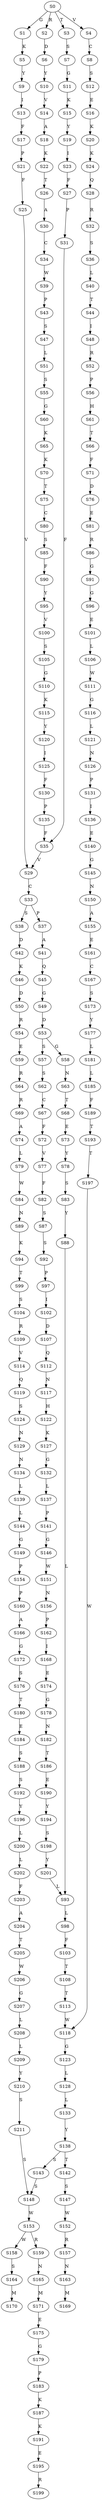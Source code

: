 strict digraph  {
	S0 -> S1 [ label = G ];
	S0 -> S2 [ label = R ];
	S0 -> S3 [ label = T ];
	S0 -> S4 [ label = V ];
	S1 -> S5 [ label = K ];
	S2 -> S6 [ label = D ];
	S3 -> S7 [ label = S ];
	S4 -> S8 [ label = C ];
	S5 -> S9 [ label = Y ];
	S6 -> S10 [ label = Y ];
	S7 -> S11 [ label = G ];
	S8 -> S12 [ label = S ];
	S9 -> S13 [ label = I ];
	S10 -> S14 [ label = V ];
	S11 -> S15 [ label = K ];
	S12 -> S16 [ label = E ];
	S13 -> S17 [ label = F ];
	S14 -> S18 [ label = A ];
	S15 -> S19 [ label = Y ];
	S16 -> S20 [ label = K ];
	S17 -> S21 [ label = P ];
	S18 -> S22 [ label = K ];
	S19 -> S23 [ label = I ];
	S20 -> S24 [ label = K ];
	S21 -> S25 [ label = F ];
	S22 -> S26 [ label = T ];
	S23 -> S27 [ label = F ];
	S24 -> S28 [ label = Q ];
	S25 -> S29 [ label = V ];
	S26 -> S30 [ label = A ];
	S27 -> S31 [ label = P ];
	S28 -> S32 [ label = R ];
	S29 -> S33 [ label = C ];
	S30 -> S34 [ label = C ];
	S31 -> S35 [ label = F ];
	S32 -> S36 [ label = S ];
	S33 -> S37 [ label = P ];
	S33 -> S38 [ label = S ];
	S34 -> S39 [ label = W ];
	S35 -> S29 [ label = V ];
	S36 -> S40 [ label = L ];
	S37 -> S41 [ label = A ];
	S38 -> S42 [ label = D ];
	S39 -> S43 [ label = P ];
	S40 -> S44 [ label = T ];
	S41 -> S45 [ label = Q ];
	S42 -> S46 [ label = K ];
	S43 -> S47 [ label = S ];
	S44 -> S48 [ label = I ];
	S45 -> S49 [ label = G ];
	S46 -> S50 [ label = D ];
	S47 -> S51 [ label = L ];
	S48 -> S52 [ label = R ];
	S49 -> S53 [ label = D ];
	S50 -> S54 [ label = R ];
	S51 -> S55 [ label = S ];
	S52 -> S56 [ label = P ];
	S53 -> S57 [ label = S ];
	S53 -> S58 [ label = G ];
	S54 -> S59 [ label = E ];
	S55 -> S60 [ label = G ];
	S56 -> S61 [ label = H ];
	S57 -> S62 [ label = S ];
	S58 -> S63 [ label = N ];
	S59 -> S64 [ label = R ];
	S60 -> S65 [ label = K ];
	S61 -> S66 [ label = T ];
	S62 -> S67 [ label = C ];
	S63 -> S68 [ label = T ];
	S64 -> S69 [ label = R ];
	S65 -> S70 [ label = K ];
	S66 -> S71 [ label = F ];
	S67 -> S72 [ label = F ];
	S68 -> S73 [ label = E ];
	S69 -> S74 [ label = A ];
	S70 -> S75 [ label = T ];
	S71 -> S76 [ label = D ];
	S72 -> S77 [ label = V ];
	S73 -> S78 [ label = Y ];
	S74 -> S79 [ label = L ];
	S75 -> S80 [ label = C ];
	S76 -> S81 [ label = E ];
	S77 -> S82 [ label = F ];
	S78 -> S83 [ label = S ];
	S79 -> S84 [ label = W ];
	S80 -> S85 [ label = S ];
	S81 -> S86 [ label = R ];
	S82 -> S87 [ label = S ];
	S83 -> S88 [ label = Y ];
	S84 -> S89 [ label = N ];
	S85 -> S90 [ label = F ];
	S86 -> S91 [ label = G ];
	S87 -> S92 [ label = S ];
	S88 -> S93 [ label = L ];
	S89 -> S94 [ label = K ];
	S90 -> S95 [ label = Y ];
	S91 -> S96 [ label = G ];
	S92 -> S97 [ label = P ];
	S93 -> S98 [ label = L ];
	S94 -> S99 [ label = T ];
	S95 -> S100 [ label = V ];
	S96 -> S101 [ label = E ];
	S97 -> S102 [ label = I ];
	S98 -> S103 [ label = F ];
	S99 -> S104 [ label = S ];
	S100 -> S105 [ label = S ];
	S101 -> S106 [ label = L ];
	S102 -> S107 [ label = D ];
	S103 -> S108 [ label = T ];
	S104 -> S109 [ label = R ];
	S105 -> S110 [ label = G ];
	S106 -> S111 [ label = W ];
	S107 -> S112 [ label = Q ];
	S108 -> S113 [ label = T ];
	S109 -> S114 [ label = V ];
	S110 -> S115 [ label = K ];
	S111 -> S116 [ label = G ];
	S112 -> S117 [ label = N ];
	S113 -> S118 [ label = W ];
	S114 -> S119 [ label = Q ];
	S115 -> S120 [ label = Y ];
	S116 -> S121 [ label = L ];
	S117 -> S122 [ label = H ];
	S118 -> S123 [ label = G ];
	S119 -> S124 [ label = S ];
	S120 -> S125 [ label = I ];
	S121 -> S126 [ label = N ];
	S122 -> S127 [ label = K ];
	S123 -> S128 [ label = L ];
	S124 -> S129 [ label = N ];
	S125 -> S130 [ label = F ];
	S126 -> S131 [ label = P ];
	S127 -> S132 [ label = G ];
	S128 -> S133 [ label = L ];
	S129 -> S134 [ label = N ];
	S130 -> S135 [ label = P ];
	S131 -> S136 [ label = I ];
	S132 -> S137 [ label = L ];
	S133 -> S138 [ label = Y ];
	S134 -> S139 [ label = L ];
	S135 -> S35 [ label = F ];
	S136 -> S140 [ label = E ];
	S137 -> S141 [ label = P ];
	S138 -> S142 [ label = T ];
	S138 -> S143 [ label = S ];
	S139 -> S144 [ label = L ];
	S140 -> S145 [ label = G ];
	S141 -> S146 [ label = G ];
	S142 -> S147 [ label = S ];
	S143 -> S148 [ label = S ];
	S144 -> S149 [ label = G ];
	S145 -> S150 [ label = N ];
	S146 -> S151 [ label = W ];
	S147 -> S152 [ label = W ];
	S148 -> S153 [ label = W ];
	S149 -> S154 [ label = P ];
	S150 -> S155 [ label = A ];
	S151 -> S156 [ label = N ];
	S152 -> S157 [ label = R ];
	S153 -> S158 [ label = W ];
	S153 -> S159 [ label = R ];
	S154 -> S160 [ label = P ];
	S155 -> S161 [ label = E ];
	S156 -> S162 [ label = P ];
	S157 -> S163 [ label = N ];
	S158 -> S164 [ label = S ];
	S159 -> S165 [ label = N ];
	S160 -> S166 [ label = A ];
	S161 -> S167 [ label = C ];
	S162 -> S168 [ label = I ];
	S163 -> S169 [ label = M ];
	S164 -> S170 [ label = M ];
	S165 -> S171 [ label = M ];
	S166 -> S172 [ label = G ];
	S167 -> S173 [ label = S ];
	S168 -> S174 [ label = E ];
	S171 -> S175 [ label = E ];
	S172 -> S176 [ label = S ];
	S173 -> S177 [ label = Y ];
	S174 -> S178 [ label = G ];
	S175 -> S179 [ label = G ];
	S176 -> S180 [ label = T ];
	S177 -> S181 [ label = L ];
	S178 -> S182 [ label = N ];
	S179 -> S183 [ label = P ];
	S180 -> S184 [ label = E ];
	S181 -> S185 [ label = L ];
	S182 -> S186 [ label = T ];
	S183 -> S187 [ label = K ];
	S184 -> S188 [ label = S ];
	S185 -> S189 [ label = F ];
	S186 -> S190 [ label = E ];
	S187 -> S191 [ label = K ];
	S188 -> S192 [ label = S ];
	S189 -> S193 [ label = T ];
	S190 -> S194 [ label = Y ];
	S191 -> S195 [ label = E ];
	S192 -> S196 [ label = Y ];
	S193 -> S197 [ label = T ];
	S194 -> S198 [ label = S ];
	S195 -> S199 [ label = R ];
	S196 -> S200 [ label = L ];
	S197 -> S118 [ label = W ];
	S198 -> S201 [ label = Y ];
	S200 -> S202 [ label = L ];
	S201 -> S93 [ label = L ];
	S202 -> S203 [ label = F ];
	S203 -> S204 [ label = A ];
	S204 -> S205 [ label = T ];
	S205 -> S206 [ label = W ];
	S206 -> S207 [ label = G ];
	S207 -> S208 [ label = L ];
	S208 -> S209 [ label = L ];
	S209 -> S210 [ label = Y ];
	S210 -> S211 [ label = S ];
	S211 -> S148 [ label = S ];
}
